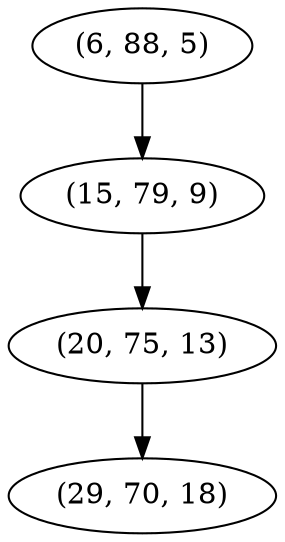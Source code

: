 digraph tree {
    "(6, 88, 5)";
    "(15, 79, 9)";
    "(20, 75, 13)";
    "(29, 70, 18)";
    "(6, 88, 5)" -> "(15, 79, 9)";
    "(15, 79, 9)" -> "(20, 75, 13)";
    "(20, 75, 13)" -> "(29, 70, 18)";
}
